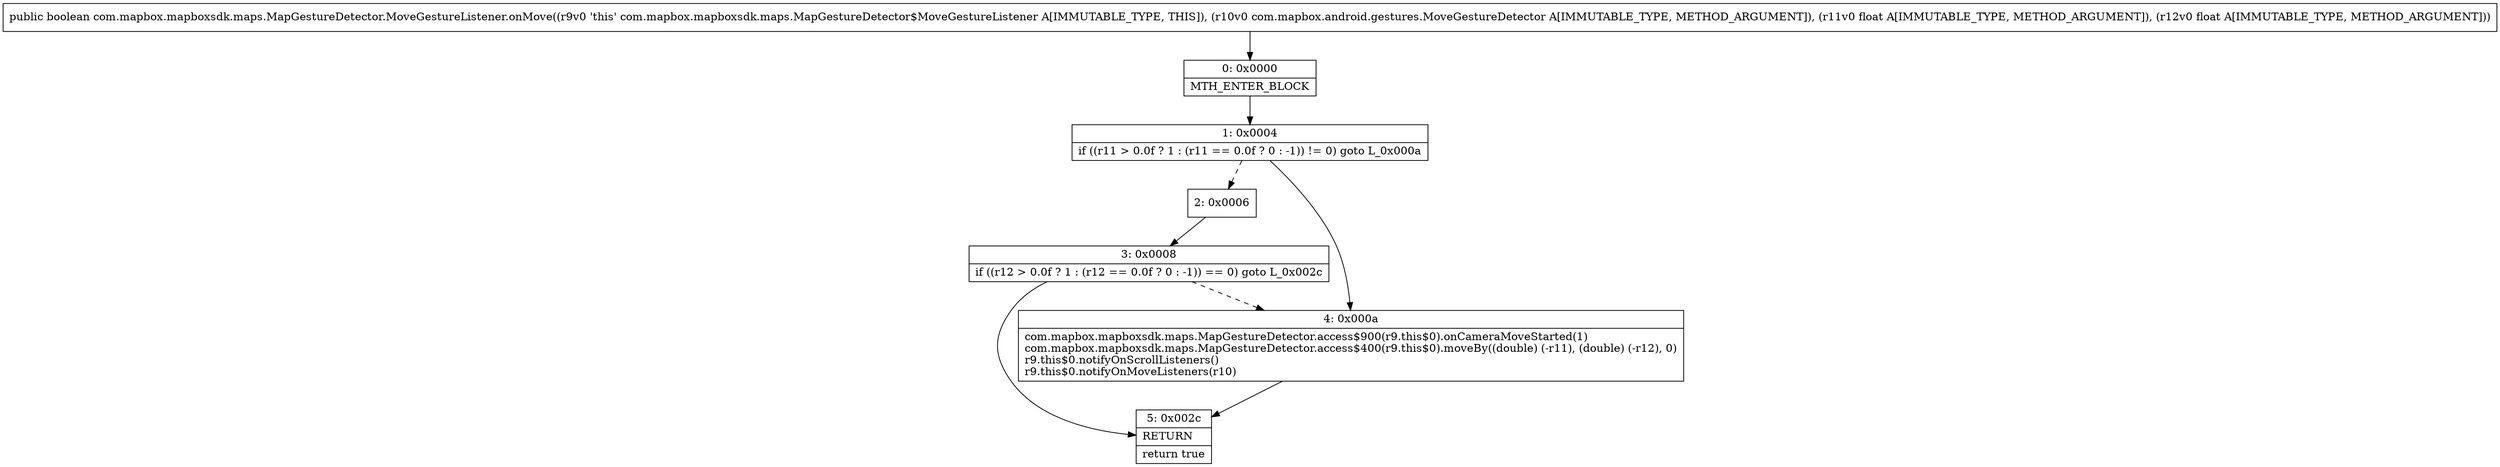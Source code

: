 digraph "CFG forcom.mapbox.mapboxsdk.maps.MapGestureDetector.MoveGestureListener.onMove(Lcom\/mapbox\/android\/gestures\/MoveGestureDetector;FF)Z" {
Node_0 [shape=record,label="{0\:\ 0x0000|MTH_ENTER_BLOCK\l}"];
Node_1 [shape=record,label="{1\:\ 0x0004|if ((r11 \> 0.0f ? 1 : (r11 == 0.0f ? 0 : \-1)) != 0) goto L_0x000a\l}"];
Node_2 [shape=record,label="{2\:\ 0x0006}"];
Node_3 [shape=record,label="{3\:\ 0x0008|if ((r12 \> 0.0f ? 1 : (r12 == 0.0f ? 0 : \-1)) == 0) goto L_0x002c\l}"];
Node_4 [shape=record,label="{4\:\ 0x000a|com.mapbox.mapboxsdk.maps.MapGestureDetector.access$900(r9.this$0).onCameraMoveStarted(1)\lcom.mapbox.mapboxsdk.maps.MapGestureDetector.access$400(r9.this$0).moveBy((double) (\-r11), (double) (\-r12), 0)\lr9.this$0.notifyOnScrollListeners()\lr9.this$0.notifyOnMoveListeners(r10)\l}"];
Node_5 [shape=record,label="{5\:\ 0x002c|RETURN\l|return true\l}"];
MethodNode[shape=record,label="{public boolean com.mapbox.mapboxsdk.maps.MapGestureDetector.MoveGestureListener.onMove((r9v0 'this' com.mapbox.mapboxsdk.maps.MapGestureDetector$MoveGestureListener A[IMMUTABLE_TYPE, THIS]), (r10v0 com.mapbox.android.gestures.MoveGestureDetector A[IMMUTABLE_TYPE, METHOD_ARGUMENT]), (r11v0 float A[IMMUTABLE_TYPE, METHOD_ARGUMENT]), (r12v0 float A[IMMUTABLE_TYPE, METHOD_ARGUMENT])) }"];
MethodNode -> Node_0;
Node_0 -> Node_1;
Node_1 -> Node_2[style=dashed];
Node_1 -> Node_4;
Node_2 -> Node_3;
Node_3 -> Node_4[style=dashed];
Node_3 -> Node_5;
Node_4 -> Node_5;
}

